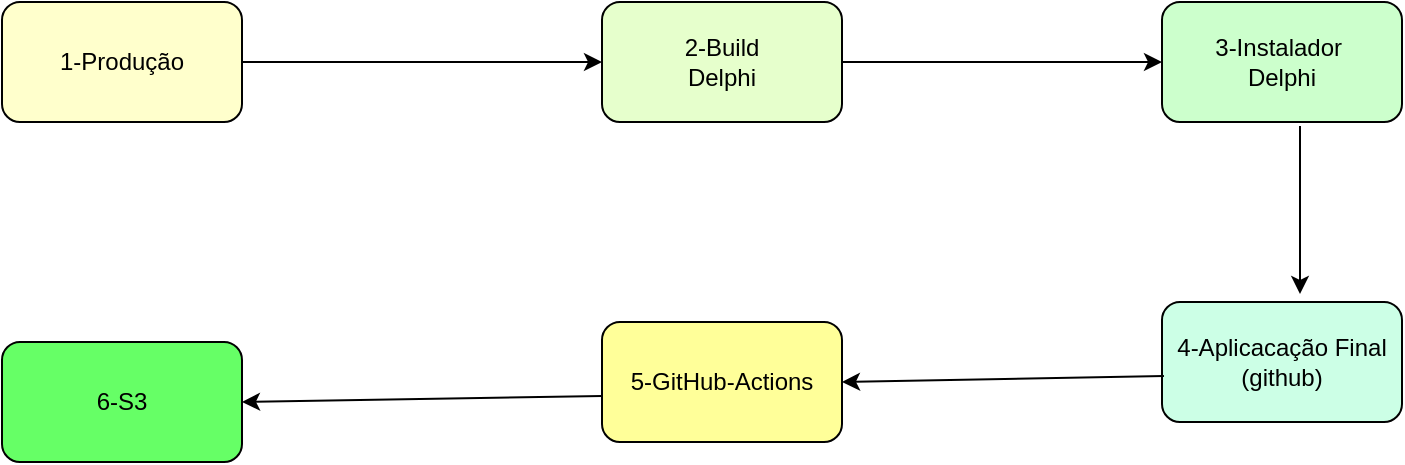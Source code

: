 <mxfile version="21.2.8" type="device">
  <diagram name="Página-1" id="8vEs1frSRXkCqPQo9St5">
    <mxGraphModel dx="1325" dy="764" grid="1" gridSize="10" guides="1" tooltips="1" connect="1" arrows="1" fold="1" page="1" pageScale="1" pageWidth="1169" pageHeight="827" math="0" shadow="0">
      <root>
        <mxCell id="0" />
        <mxCell id="1" parent="0" />
        <mxCell id="Px4W81PEA-qsthMNMplE-1" value="6-S3" style="rounded=1;whiteSpace=wrap;html=1;fillColor=#66FF66;" vertex="1" parent="1">
          <mxGeometry x="190" y="354" width="120" height="60" as="geometry" />
        </mxCell>
        <mxCell id="Px4W81PEA-qsthMNMplE-2" value="3-Instalador&amp;nbsp;&lt;br&gt;Delphi" style="rounded=1;whiteSpace=wrap;html=1;fillColor=#CCFFCC;" vertex="1" parent="1">
          <mxGeometry x="770" y="184" width="120" height="60" as="geometry" />
        </mxCell>
        <mxCell id="Px4W81PEA-qsthMNMplE-3" value="2-Build&lt;br&gt;Delphi" style="rounded=1;whiteSpace=wrap;html=1;fillColor=#E6FFCC;" vertex="1" parent="1">
          <mxGeometry x="490" y="184" width="120" height="60" as="geometry" />
        </mxCell>
        <mxCell id="Px4W81PEA-qsthMNMplE-5" value="1-Produção" style="rounded=1;whiteSpace=wrap;html=1;fillColor=#FFFFCC;" vertex="1" parent="1">
          <mxGeometry x="190" y="184" width="120" height="60" as="geometry" />
        </mxCell>
        <mxCell id="Px4W81PEA-qsthMNMplE-7" value="4-Aplicacação Final&lt;br&gt;(github)" style="rounded=1;whiteSpace=wrap;html=1;fillColor=#CCFFE6;" vertex="1" parent="1">
          <mxGeometry x="770" y="334" width="120" height="60" as="geometry" />
        </mxCell>
        <mxCell id="Px4W81PEA-qsthMNMplE-11" value="" style="endArrow=classic;html=1;rounded=0;entryX=0;entryY=0.5;entryDx=0;entryDy=0;exitX=1;exitY=0.5;exitDx=0;exitDy=0;" edge="1" parent="1" source="Px4W81PEA-qsthMNMplE-5" target="Px4W81PEA-qsthMNMplE-3">
          <mxGeometry width="50" height="50" relative="1" as="geometry">
            <mxPoint x="450" y="374" as="sourcePoint" />
            <mxPoint x="500" y="324" as="targetPoint" />
          </mxGeometry>
        </mxCell>
        <mxCell id="Px4W81PEA-qsthMNMplE-12" value="" style="endArrow=classic;html=1;rounded=0;entryX=0;entryY=0.5;entryDx=0;entryDy=0;exitX=1;exitY=0.5;exitDx=0;exitDy=0;" edge="1" parent="1" source="Px4W81PEA-qsthMNMplE-3" target="Px4W81PEA-qsthMNMplE-2">
          <mxGeometry width="50" height="50" relative="1" as="geometry">
            <mxPoint x="390" y="424" as="sourcePoint" />
            <mxPoint x="440" y="374" as="targetPoint" />
          </mxGeometry>
        </mxCell>
        <mxCell id="Px4W81PEA-qsthMNMplE-13" value="" style="endArrow=classic;html=1;rounded=0;entryX=0.575;entryY=-0.067;entryDx=0;entryDy=0;entryPerimeter=0;exitX=0.575;exitY=1.033;exitDx=0;exitDy=0;exitPerimeter=0;" edge="1" parent="1" source="Px4W81PEA-qsthMNMplE-2" target="Px4W81PEA-qsthMNMplE-7">
          <mxGeometry width="50" height="50" relative="1" as="geometry">
            <mxPoint x="833" y="254" as="sourcePoint" />
            <mxPoint x="440" y="374" as="targetPoint" />
          </mxGeometry>
        </mxCell>
        <mxCell id="Px4W81PEA-qsthMNMplE-15" value="5-GitHub-Actions" style="rounded=1;whiteSpace=wrap;html=1;fillColor=#FFFF99;" vertex="1" parent="1">
          <mxGeometry x="490" y="344" width="120" height="60" as="geometry" />
        </mxCell>
        <mxCell id="Px4W81PEA-qsthMNMplE-16" value="" style="endArrow=classic;html=1;rounded=0;entryX=1;entryY=0.5;entryDx=0;entryDy=0;exitX=0.008;exitY=0.617;exitDx=0;exitDy=0;exitPerimeter=0;" edge="1" parent="1" source="Px4W81PEA-qsthMNMplE-7" target="Px4W81PEA-qsthMNMplE-15">
          <mxGeometry width="50" height="50" relative="1" as="geometry">
            <mxPoint x="580" y="524" as="sourcePoint" />
            <mxPoint x="630" y="474" as="targetPoint" />
          </mxGeometry>
        </mxCell>
        <mxCell id="Px4W81PEA-qsthMNMplE-17" value="" style="endArrow=classic;html=1;rounded=0;entryX=1;entryY=0.5;entryDx=0;entryDy=0;exitX=0;exitY=0.617;exitDx=0;exitDy=0;exitPerimeter=0;" edge="1" parent="1" source="Px4W81PEA-qsthMNMplE-15" target="Px4W81PEA-qsthMNMplE-1">
          <mxGeometry width="50" height="50" relative="1" as="geometry">
            <mxPoint x="360" y="544" as="sourcePoint" />
            <mxPoint x="410" y="494" as="targetPoint" />
          </mxGeometry>
        </mxCell>
      </root>
    </mxGraphModel>
  </diagram>
</mxfile>

